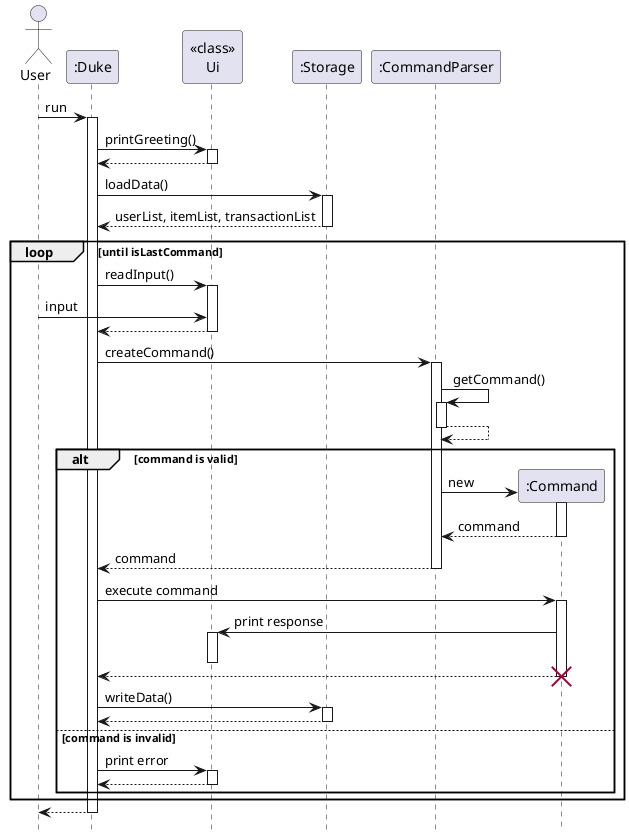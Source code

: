 @startuml
hide footbox

Actor User
User -> ":Duke" : run
activate ":Duke"
":Duke" -> "<<class>>\nUi" : printGreeting()
activate "<<class>>\nUi"
"<<class>>\nUi" --> ":Duke"
deactivate "<<class>>\nUi"
":Duke" -> ":Storage" : loadData()
activate ":Storage"
return userList, itemList, transactionList
loop until isLastCommand
    ":Duke" -> "<<class>>\nUi": readInput()
    activate "<<class>>\nUi"
    User -> "<<class>>\nUi":input
    return
    ":Duke" -> ":CommandParser" : createCommand()
    activate ":CommandParser"
    ":CommandParser" -> ":CommandParser" : getCommand()
    activate ":CommandParser"
    ":CommandParser" --> ":CommandParser"
    deactivate ":CommandParser"

    alt command is valid
        ":CommandParser" -> ":Command"**: new
        activate ":Command"
        return command
        return command
        ":Duke" -> ":Command" : execute command
        activate ":Command"
        ":Command" -> "<<class>>\nUi": print response
        activate "<<class>>\nUi"
        deactivate "<<class>>\nUi"
        ":Command" --> ":Duke"
        deactivate ":Command"
        destroy ":Command"
        ":Duke" -> ":Storage" : writeData()
        activate ":Storage"
        return

    else command is invalid
        ":Duke" -> "<<class>>\nUi" : print error
        activate "<<class>>\nUi"
        "<<class>>\nUi" --> ":Duke"
        deactivate "<<class>>\nUi"
    end
end
":Duke" --> "User"
deactivate ":Duke"

@enduml
